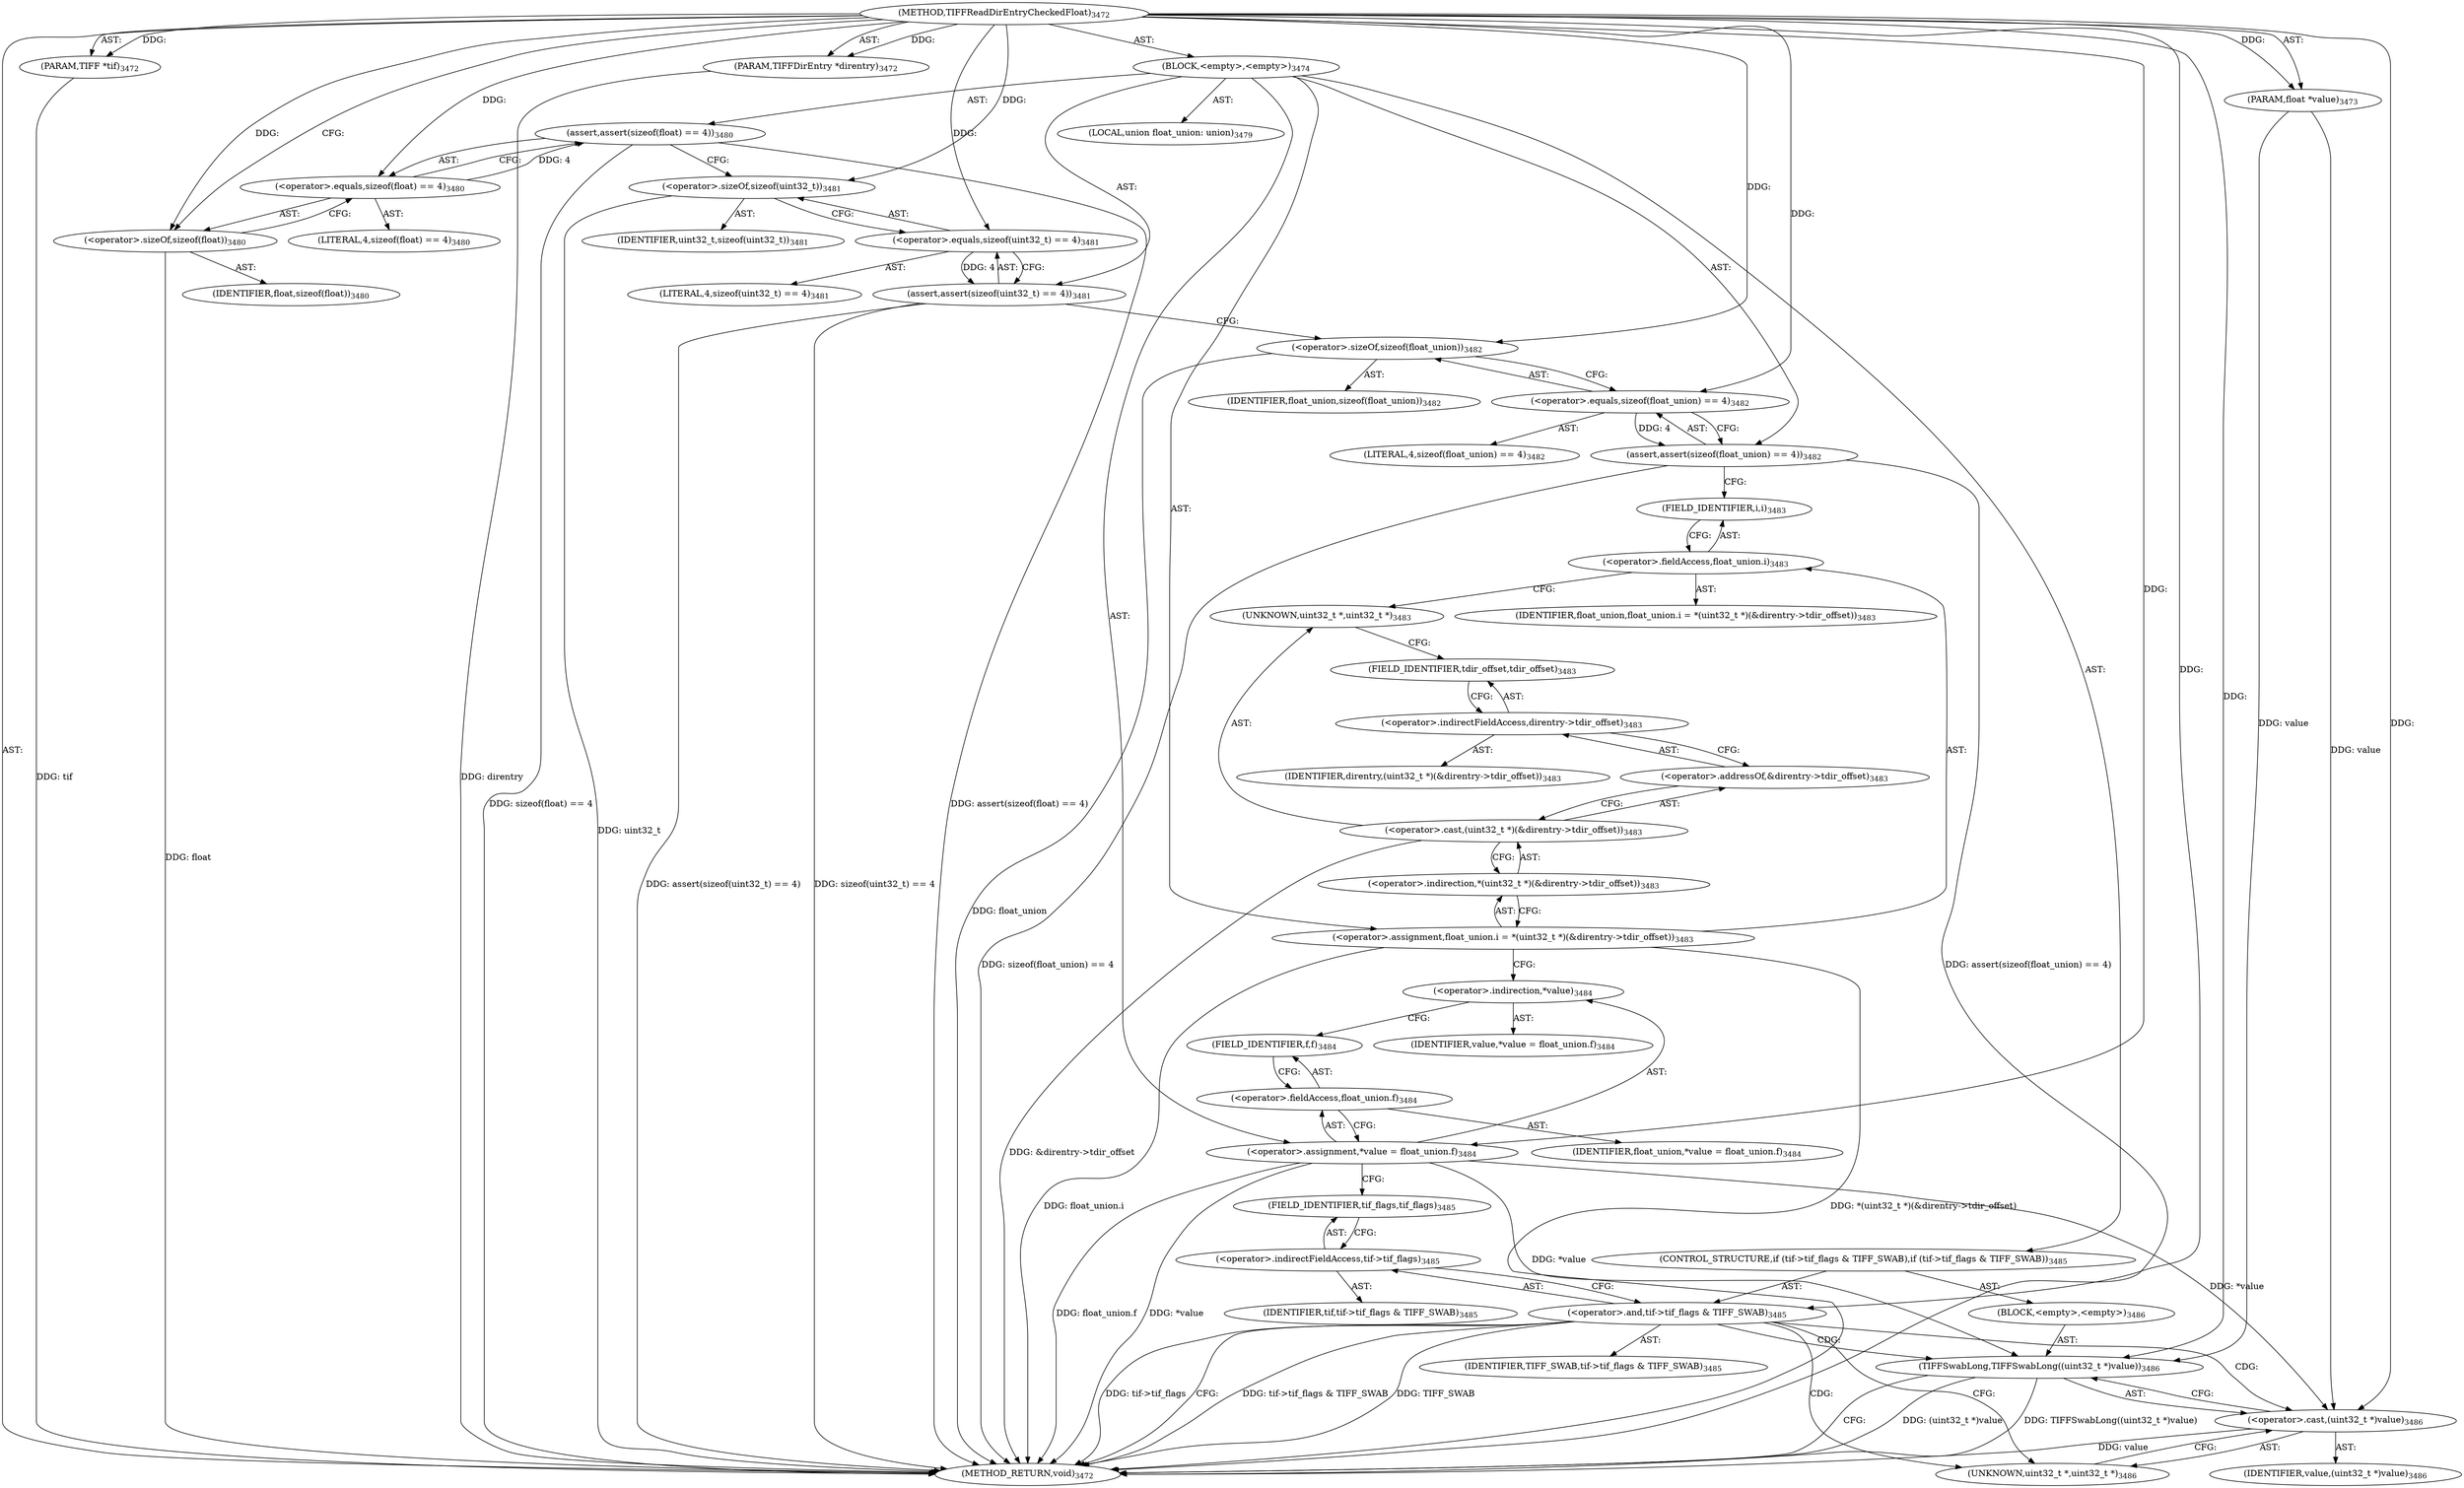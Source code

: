 digraph "TIFFReadDirEntryCheckedFloat" {  
"87177" [label = <(METHOD,TIFFReadDirEntryCheckedFloat)<SUB>3472</SUB>> ]
"87178" [label = <(PARAM,TIFF *tif)<SUB>3472</SUB>> ]
"87179" [label = <(PARAM,TIFFDirEntry *direntry)<SUB>3472</SUB>> ]
"87180" [label = <(PARAM,float *value)<SUB>3473</SUB>> ]
"87181" [label = <(BLOCK,&lt;empty&gt;,&lt;empty&gt;)<SUB>3474</SUB>> ]
"87182" [label = <(LOCAL,union float_union: union)<SUB>3479</SUB>> ]
"87183" [label = <(assert,assert(sizeof(float) == 4))<SUB>3480</SUB>> ]
"87184" [label = <(&lt;operator&gt;.equals,sizeof(float) == 4)<SUB>3480</SUB>> ]
"87185" [label = <(&lt;operator&gt;.sizeOf,sizeof(float))<SUB>3480</SUB>> ]
"87186" [label = <(IDENTIFIER,float,sizeof(float))<SUB>3480</SUB>> ]
"87187" [label = <(LITERAL,4,sizeof(float) == 4)<SUB>3480</SUB>> ]
"87188" [label = <(assert,assert(sizeof(uint32_t) == 4))<SUB>3481</SUB>> ]
"87189" [label = <(&lt;operator&gt;.equals,sizeof(uint32_t) == 4)<SUB>3481</SUB>> ]
"87190" [label = <(&lt;operator&gt;.sizeOf,sizeof(uint32_t))<SUB>3481</SUB>> ]
"87191" [label = <(IDENTIFIER,uint32_t,sizeof(uint32_t))<SUB>3481</SUB>> ]
"87192" [label = <(LITERAL,4,sizeof(uint32_t) == 4)<SUB>3481</SUB>> ]
"87193" [label = <(assert,assert(sizeof(float_union) == 4))<SUB>3482</SUB>> ]
"87194" [label = <(&lt;operator&gt;.equals,sizeof(float_union) == 4)<SUB>3482</SUB>> ]
"87195" [label = <(&lt;operator&gt;.sizeOf,sizeof(float_union))<SUB>3482</SUB>> ]
"87196" [label = <(IDENTIFIER,float_union,sizeof(float_union))<SUB>3482</SUB>> ]
"87197" [label = <(LITERAL,4,sizeof(float_union) == 4)<SUB>3482</SUB>> ]
"87198" [label = <(&lt;operator&gt;.assignment,float_union.i = *(uint32_t *)(&amp;direntry-&gt;tdir_offset))<SUB>3483</SUB>> ]
"87199" [label = <(&lt;operator&gt;.fieldAccess,float_union.i)<SUB>3483</SUB>> ]
"87200" [label = <(IDENTIFIER,float_union,float_union.i = *(uint32_t *)(&amp;direntry-&gt;tdir_offset))<SUB>3483</SUB>> ]
"87201" [label = <(FIELD_IDENTIFIER,i,i)<SUB>3483</SUB>> ]
"87202" [label = <(&lt;operator&gt;.indirection,*(uint32_t *)(&amp;direntry-&gt;tdir_offset))<SUB>3483</SUB>> ]
"87203" [label = <(&lt;operator&gt;.cast,(uint32_t *)(&amp;direntry-&gt;tdir_offset))<SUB>3483</SUB>> ]
"87204" [label = <(UNKNOWN,uint32_t *,uint32_t *)<SUB>3483</SUB>> ]
"87205" [label = <(&lt;operator&gt;.addressOf,&amp;direntry-&gt;tdir_offset)<SUB>3483</SUB>> ]
"87206" [label = <(&lt;operator&gt;.indirectFieldAccess,direntry-&gt;tdir_offset)<SUB>3483</SUB>> ]
"87207" [label = <(IDENTIFIER,direntry,(uint32_t *)(&amp;direntry-&gt;tdir_offset))<SUB>3483</SUB>> ]
"87208" [label = <(FIELD_IDENTIFIER,tdir_offset,tdir_offset)<SUB>3483</SUB>> ]
"87209" [label = <(&lt;operator&gt;.assignment,*value = float_union.f)<SUB>3484</SUB>> ]
"87210" [label = <(&lt;operator&gt;.indirection,*value)<SUB>3484</SUB>> ]
"87211" [label = <(IDENTIFIER,value,*value = float_union.f)<SUB>3484</SUB>> ]
"87212" [label = <(&lt;operator&gt;.fieldAccess,float_union.f)<SUB>3484</SUB>> ]
"87213" [label = <(IDENTIFIER,float_union,*value = float_union.f)<SUB>3484</SUB>> ]
"87214" [label = <(FIELD_IDENTIFIER,f,f)<SUB>3484</SUB>> ]
"87215" [label = <(CONTROL_STRUCTURE,if (tif-&gt;tif_flags &amp; TIFF_SWAB),if (tif-&gt;tif_flags &amp; TIFF_SWAB))<SUB>3485</SUB>> ]
"87216" [label = <(&lt;operator&gt;.and,tif-&gt;tif_flags &amp; TIFF_SWAB)<SUB>3485</SUB>> ]
"87217" [label = <(&lt;operator&gt;.indirectFieldAccess,tif-&gt;tif_flags)<SUB>3485</SUB>> ]
"87218" [label = <(IDENTIFIER,tif,tif-&gt;tif_flags &amp; TIFF_SWAB)<SUB>3485</SUB>> ]
"87219" [label = <(FIELD_IDENTIFIER,tif_flags,tif_flags)<SUB>3485</SUB>> ]
"87220" [label = <(IDENTIFIER,TIFF_SWAB,tif-&gt;tif_flags &amp; TIFF_SWAB)<SUB>3485</SUB>> ]
"87221" [label = <(BLOCK,&lt;empty&gt;,&lt;empty&gt;)<SUB>3486</SUB>> ]
"87222" [label = <(TIFFSwabLong,TIFFSwabLong((uint32_t *)value))<SUB>3486</SUB>> ]
"87223" [label = <(&lt;operator&gt;.cast,(uint32_t *)value)<SUB>3486</SUB>> ]
"87224" [label = <(UNKNOWN,uint32_t *,uint32_t *)<SUB>3486</SUB>> ]
"87225" [label = <(IDENTIFIER,value,(uint32_t *)value)<SUB>3486</SUB>> ]
"87226" [label = <(METHOD_RETURN,void)<SUB>3472</SUB>> ]
  "87177" -> "87178"  [ label = "AST: "] 
  "87177" -> "87179"  [ label = "AST: "] 
  "87177" -> "87180"  [ label = "AST: "] 
  "87177" -> "87181"  [ label = "AST: "] 
  "87177" -> "87226"  [ label = "AST: "] 
  "87181" -> "87182"  [ label = "AST: "] 
  "87181" -> "87183"  [ label = "AST: "] 
  "87181" -> "87188"  [ label = "AST: "] 
  "87181" -> "87193"  [ label = "AST: "] 
  "87181" -> "87198"  [ label = "AST: "] 
  "87181" -> "87209"  [ label = "AST: "] 
  "87181" -> "87215"  [ label = "AST: "] 
  "87183" -> "87184"  [ label = "AST: "] 
  "87184" -> "87185"  [ label = "AST: "] 
  "87184" -> "87187"  [ label = "AST: "] 
  "87185" -> "87186"  [ label = "AST: "] 
  "87188" -> "87189"  [ label = "AST: "] 
  "87189" -> "87190"  [ label = "AST: "] 
  "87189" -> "87192"  [ label = "AST: "] 
  "87190" -> "87191"  [ label = "AST: "] 
  "87193" -> "87194"  [ label = "AST: "] 
  "87194" -> "87195"  [ label = "AST: "] 
  "87194" -> "87197"  [ label = "AST: "] 
  "87195" -> "87196"  [ label = "AST: "] 
  "87198" -> "87199"  [ label = "AST: "] 
  "87198" -> "87202"  [ label = "AST: "] 
  "87199" -> "87200"  [ label = "AST: "] 
  "87199" -> "87201"  [ label = "AST: "] 
  "87202" -> "87203"  [ label = "AST: "] 
  "87203" -> "87204"  [ label = "AST: "] 
  "87203" -> "87205"  [ label = "AST: "] 
  "87205" -> "87206"  [ label = "AST: "] 
  "87206" -> "87207"  [ label = "AST: "] 
  "87206" -> "87208"  [ label = "AST: "] 
  "87209" -> "87210"  [ label = "AST: "] 
  "87209" -> "87212"  [ label = "AST: "] 
  "87210" -> "87211"  [ label = "AST: "] 
  "87212" -> "87213"  [ label = "AST: "] 
  "87212" -> "87214"  [ label = "AST: "] 
  "87215" -> "87216"  [ label = "AST: "] 
  "87215" -> "87221"  [ label = "AST: "] 
  "87216" -> "87217"  [ label = "AST: "] 
  "87216" -> "87220"  [ label = "AST: "] 
  "87217" -> "87218"  [ label = "AST: "] 
  "87217" -> "87219"  [ label = "AST: "] 
  "87221" -> "87222"  [ label = "AST: "] 
  "87222" -> "87223"  [ label = "AST: "] 
  "87223" -> "87224"  [ label = "AST: "] 
  "87223" -> "87225"  [ label = "AST: "] 
  "87183" -> "87190"  [ label = "CFG: "] 
  "87188" -> "87195"  [ label = "CFG: "] 
  "87193" -> "87201"  [ label = "CFG: "] 
  "87198" -> "87210"  [ label = "CFG: "] 
  "87209" -> "87219"  [ label = "CFG: "] 
  "87184" -> "87183"  [ label = "CFG: "] 
  "87189" -> "87188"  [ label = "CFG: "] 
  "87194" -> "87193"  [ label = "CFG: "] 
  "87199" -> "87204"  [ label = "CFG: "] 
  "87202" -> "87198"  [ label = "CFG: "] 
  "87210" -> "87214"  [ label = "CFG: "] 
  "87212" -> "87209"  [ label = "CFG: "] 
  "87216" -> "87224"  [ label = "CFG: "] 
  "87216" -> "87226"  [ label = "CFG: "] 
  "87185" -> "87184"  [ label = "CFG: "] 
  "87190" -> "87189"  [ label = "CFG: "] 
  "87195" -> "87194"  [ label = "CFG: "] 
  "87201" -> "87199"  [ label = "CFG: "] 
  "87203" -> "87202"  [ label = "CFG: "] 
  "87214" -> "87212"  [ label = "CFG: "] 
  "87217" -> "87216"  [ label = "CFG: "] 
  "87222" -> "87226"  [ label = "CFG: "] 
  "87204" -> "87208"  [ label = "CFG: "] 
  "87205" -> "87203"  [ label = "CFG: "] 
  "87219" -> "87217"  [ label = "CFG: "] 
  "87223" -> "87222"  [ label = "CFG: "] 
  "87206" -> "87205"  [ label = "CFG: "] 
  "87224" -> "87223"  [ label = "CFG: "] 
  "87208" -> "87206"  [ label = "CFG: "] 
  "87177" -> "87185"  [ label = "CFG: "] 
  "87178" -> "87226"  [ label = "DDG: tif"] 
  "87179" -> "87226"  [ label = "DDG: direntry"] 
  "87183" -> "87226"  [ label = "DDG: sizeof(float) == 4"] 
  "87183" -> "87226"  [ label = "DDG: assert(sizeof(float) == 4)"] 
  "87188" -> "87226"  [ label = "DDG: sizeof(uint32_t) == 4"] 
  "87188" -> "87226"  [ label = "DDG: assert(sizeof(uint32_t) == 4)"] 
  "87195" -> "87226"  [ label = "DDG: float_union"] 
  "87193" -> "87226"  [ label = "DDG: sizeof(float_union) == 4"] 
  "87193" -> "87226"  [ label = "DDG: assert(sizeof(float_union) == 4)"] 
  "87198" -> "87226"  [ label = "DDG: float_union.i"] 
  "87203" -> "87226"  [ label = "DDG: &amp;direntry-&gt;tdir_offset"] 
  "87198" -> "87226"  [ label = "DDG: *(uint32_t *)(&amp;direntry-&gt;tdir_offset)"] 
  "87209" -> "87226"  [ label = "DDG: *value"] 
  "87209" -> "87226"  [ label = "DDG: float_union.f"] 
  "87216" -> "87226"  [ label = "DDG: tif-&gt;tif_flags"] 
  "87216" -> "87226"  [ label = "DDG: tif-&gt;tif_flags &amp; TIFF_SWAB"] 
  "87223" -> "87226"  [ label = "DDG: value"] 
  "87222" -> "87226"  [ label = "DDG: (uint32_t *)value"] 
  "87222" -> "87226"  [ label = "DDG: TIFFSwabLong((uint32_t *)value)"] 
  "87216" -> "87226"  [ label = "DDG: TIFF_SWAB"] 
  "87185" -> "87226"  [ label = "DDG: float"] 
  "87190" -> "87226"  [ label = "DDG: uint32_t"] 
  "87177" -> "87178"  [ label = "DDG: "] 
  "87177" -> "87179"  [ label = "DDG: "] 
  "87177" -> "87180"  [ label = "DDG: "] 
  "87177" -> "87209"  [ label = "DDG: "] 
  "87184" -> "87183"  [ label = "DDG: 4"] 
  "87189" -> "87188"  [ label = "DDG: 4"] 
  "87194" -> "87193"  [ label = "DDG: 4"] 
  "87177" -> "87184"  [ label = "DDG: "] 
  "87177" -> "87189"  [ label = "DDG: "] 
  "87177" -> "87194"  [ label = "DDG: "] 
  "87177" -> "87216"  [ label = "DDG: "] 
  "87177" -> "87185"  [ label = "DDG: "] 
  "87177" -> "87190"  [ label = "DDG: "] 
  "87177" -> "87195"  [ label = "DDG: "] 
  "87209" -> "87222"  [ label = "DDG: *value"] 
  "87180" -> "87222"  [ label = "DDG: value"] 
  "87177" -> "87222"  [ label = "DDG: "] 
  "87209" -> "87223"  [ label = "DDG: *value"] 
  "87180" -> "87223"  [ label = "DDG: value"] 
  "87177" -> "87223"  [ label = "DDG: "] 
  "87216" -> "87223"  [ label = "CDG: "] 
  "87216" -> "87224"  [ label = "CDG: "] 
  "87216" -> "87222"  [ label = "CDG: "] 
}
